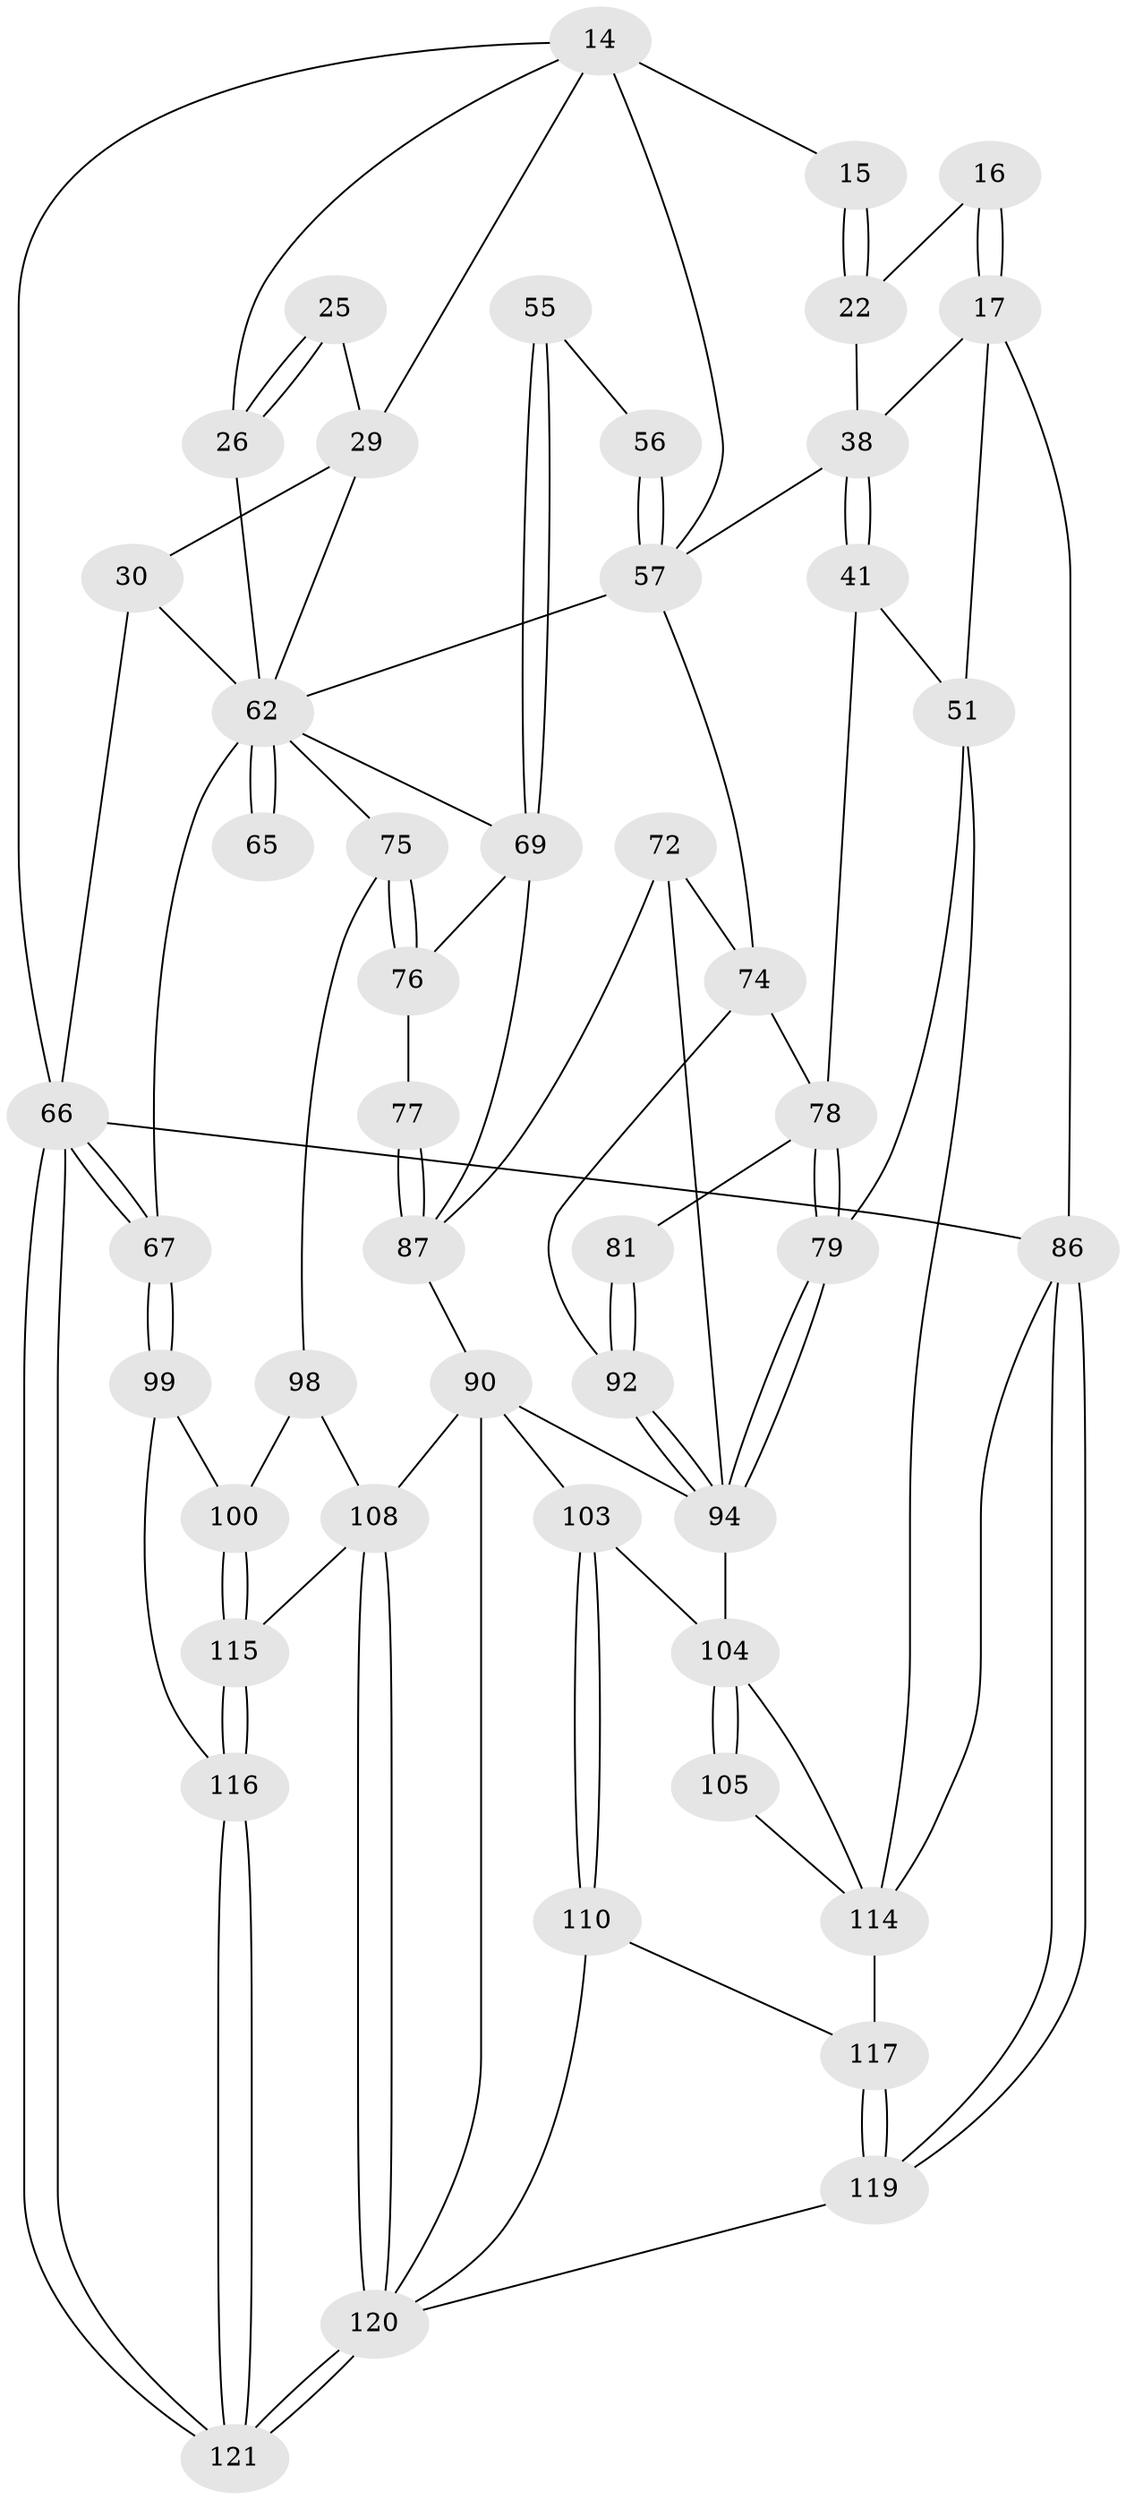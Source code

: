// original degree distribution, {3: 0.01652892561983471, 4: 0.23140495867768596, 6: 0.2066115702479339, 5: 0.5454545454545454}
// Generated by graph-tools (version 1.1) at 2025/07/03/04/25 22:07:00]
// undirected, 48 vertices, 107 edges
graph export_dot {
graph [start="1"]
  node [color=gray90,style=filled];
  14 [pos="+0.3643326600297011+0.16511318943032285",super="+13"];
  15 [pos="+0.33163228548591056+0.1490135540648427",super="+6"];
  16 [pos="+0.17016547408180585+0.11744717377270401",super="+8"];
  17 [pos="+0.08261952235944219+0.14953170523661433",super="+11"];
  22 [pos="+0.20803762047666222+0.22584881490441142",super="+21+7"];
  25 [pos="+0.55360308762972+0.3050512615099525"];
  26 [pos="+0.5429623426144794+0.3119480715753198"];
  29 [pos="+0.6079356072982064+0.2968829780031591",super="+19+20"];
  30 [pos="+0.7443949969360191+0.09137420426982285",super="+18"];
  38 [pos="+0.2708420658972179+0.327623355320301",super="+24"];
  41 [pos="+0.10485981750875828+0.3636500182389451",super="+27"];
  51 [pos="+0+0.5845797977086402",super="+28"];
  55 [pos="+0.4233527411601671+0.5108295308948666",super="+54"];
  56 [pos="+0.3959134728977186+0.5115520843626357",super="+49"];
  57 [pos="+0.38141198115029756+0.5213486885760008",super="+44+43"];
  62 [pos="+0.7832404121596537+0.5669563432067889",super="+61+60"];
  65 [pos="+1+0.6566641173132893"];
  66 [pos="+1+1",super="+35+3"];
  67 [pos="+1+0.8183397908565267",super="+59+58"];
  69 [pos="+0.4460469300287862+0.5412960987409977",super="+68"];
  72 [pos="+0.3573674052114791+0.601196436310821"];
  74 [pos="+0.2217819323737784+0.5013137834015806",super="+45+73"];
  75 [pos="+0.5720739737971278+0.6474428748202027",super="+64"];
  76 [pos="+0.49538451398727046+0.6304717783744327"];
  77 [pos="+0.45953118763636813+0.6343164084668748"];
  78 [pos="+0.08727436361753811+0.5629548809858002",super="+46+47"];
  79 [pos="+0+0.5752554597235431",super="+50"];
  81 [pos="+0.1850823006143897+0.667552261653015"];
  86 [pos="+0+1",super="+4"];
  87 [pos="+0.44599759517875426+0.6441649597107079",super="+71+70"];
  90 [pos="+0.3672131223861352+0.7360531198070431",super="+89+88"];
  92 [pos="+0.18557467184950033+0.6721349510810979",super="+83+80"];
  94 [pos="+0.18290227888943084+0.6833227505310923",super="+93"];
  98 [pos="+0.6851849325811641+0.8248607211887431",super="+97+95"];
  99 [pos="+0.9390549557238038+0.7887368959209893"];
  100 [pos="+0.9070388049893439+0.7768345259043348"];
  103 [pos="+0.20609919980934477+0.765160210696071"];
  104 [pos="+0.20005640193262483+0.7578395199158909",super="+102"];
  105 [pos="+0.10589205144978016+0.8264762330239702"];
  108 [pos="+0.5206261406327265+0.9734182725776355",super="+107+106"];
  110 [pos="+0.2362404708888035+0.837855279045598"];
  114 [pos="+0.05556280935229931+0.8976517554484006",super="+85+84+112"];
  115 [pos="+0.7126620570148126+0.8629368172973136"];
  116 [pos="+0.7788203072660871+0.9376441970305377"];
  117 [pos="+0.16020384636603494+0.9852976087621383",super="+111"];
  119 [pos="+0.23937650242829164+1"];
  120 [pos="+0.4601574545824319+1",super="+118"];
  121 [pos="+1+1"];
  14 -- 15 [weight=2];
  14 -- 66;
  14 -- 26;
  14 -- 29;
  14 -- 57;
  15 -- 22 [weight=2];
  15 -- 22;
  16 -- 17 [weight=2];
  16 -- 17;
  16 -- 22 [weight=2];
  17 -- 86 [weight=2];
  17 -- 38;
  17 -- 51;
  22 -- 38;
  25 -- 26;
  25 -- 26;
  25 -- 29 [weight=2];
  26 -- 62;
  29 -- 30;
  29 -- 62;
  30 -- 66 [weight=2];
  30 -- 62;
  38 -- 41 [weight=2];
  38 -- 41;
  38 -- 57;
  41 -- 78;
  41 -- 51;
  51 -- 79;
  51 -- 114;
  55 -- 56 [weight=2];
  55 -- 69 [weight=2];
  55 -- 69;
  56 -- 57 [weight=3];
  56 -- 57;
  57 -- 74 [weight=2];
  57 -- 62;
  62 -- 65 [weight=3];
  62 -- 65;
  62 -- 75 [weight=2];
  62 -- 67 [weight=2];
  62 -- 69;
  66 -- 67 [weight=2];
  66 -- 67;
  66 -- 121;
  66 -- 121;
  66 -- 86 [weight=2];
  67 -- 99;
  67 -- 99;
  69 -- 76;
  69 -- 87;
  72 -- 87;
  72 -- 94;
  72 -- 74;
  74 -- 92;
  74 -- 78;
  75 -- 76;
  75 -- 76;
  75 -- 98 [weight=2];
  76 -- 77;
  77 -- 87 [weight=2];
  77 -- 87;
  78 -- 79 [weight=2];
  78 -- 79;
  78 -- 81;
  79 -- 94;
  79 -- 94;
  81 -- 92 [weight=2];
  81 -- 92;
  86 -- 119;
  86 -- 119;
  86 -- 114;
  87 -- 90;
  90 -- 103;
  90 -- 94;
  90 -- 120;
  90 -- 108;
  92 -- 94 [weight=2];
  92 -- 94;
  94 -- 104;
  98 -- 100;
  98 -- 108 [weight=2];
  99 -- 100;
  99 -- 116;
  100 -- 115;
  100 -- 115;
  103 -- 104;
  103 -- 110;
  103 -- 110;
  104 -- 105 [weight=2];
  104 -- 105;
  104 -- 114;
  105 -- 114;
  108 -- 120 [weight=2];
  108 -- 120;
  108 -- 115;
  110 -- 120;
  110 -- 117;
  114 -- 117 [weight=2];
  115 -- 116;
  115 -- 116;
  116 -- 121;
  116 -- 121;
  117 -- 119;
  117 -- 119;
  119 -- 120;
  120 -- 121;
  120 -- 121;
}
